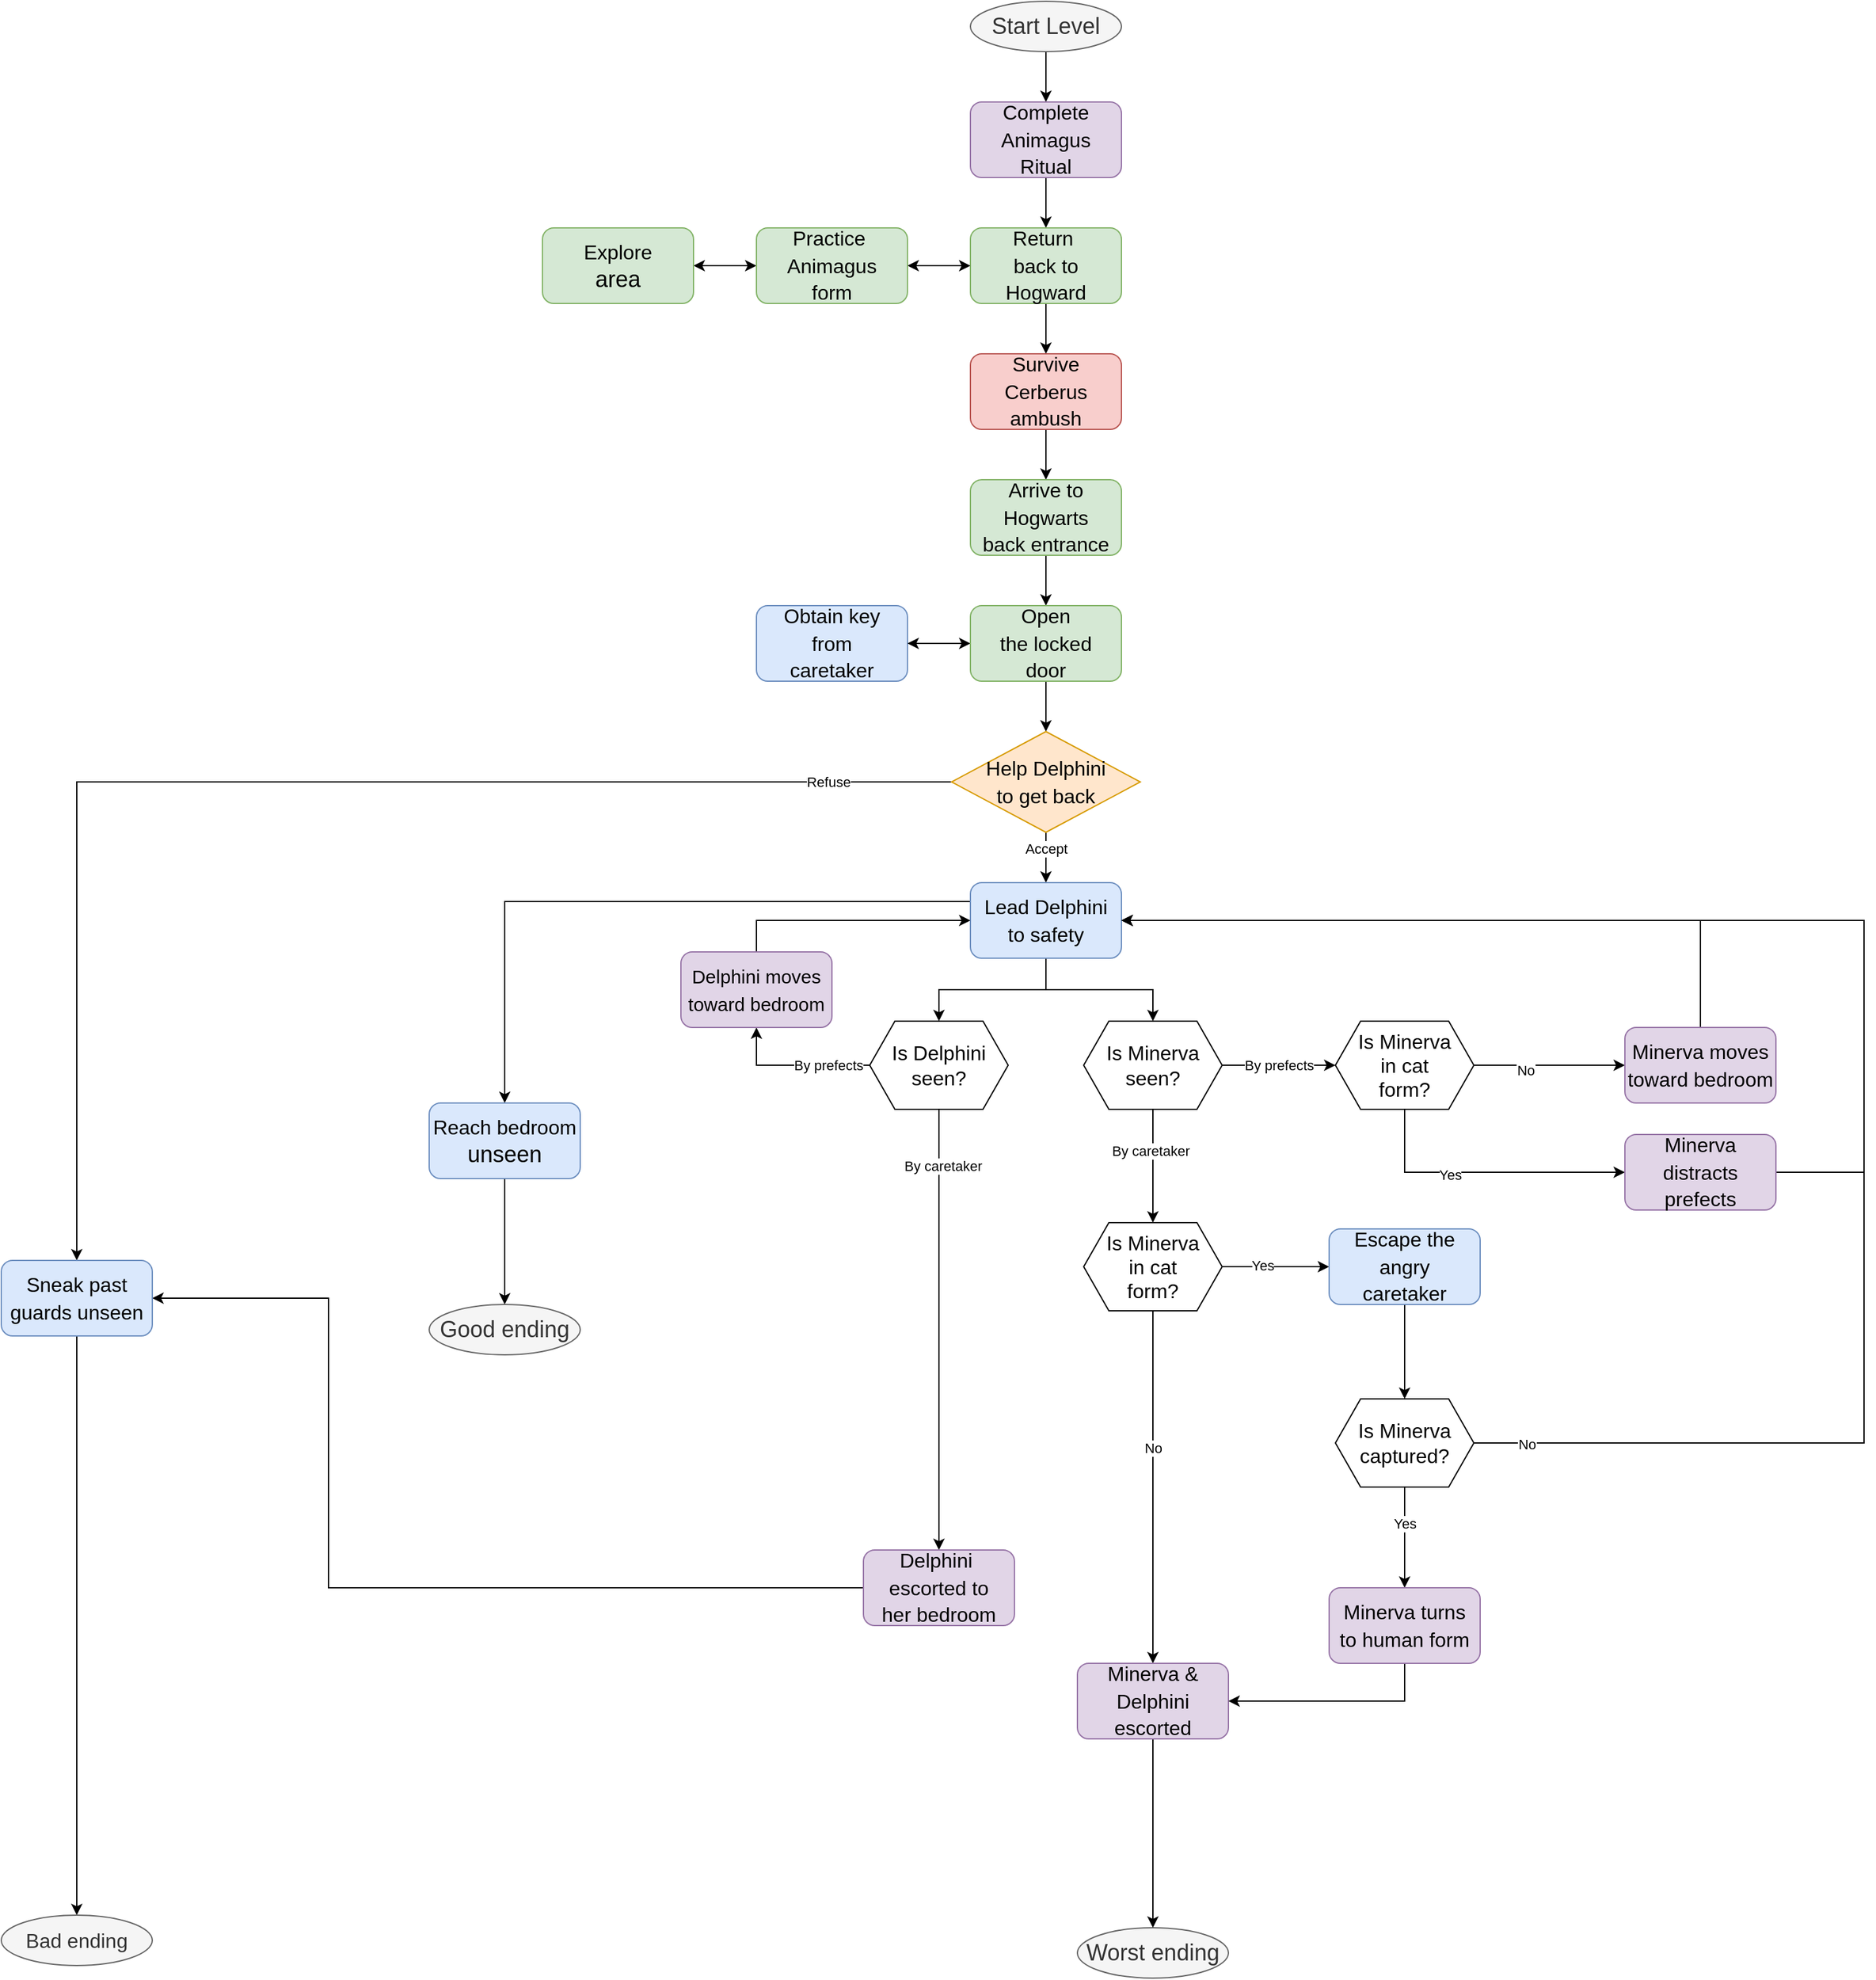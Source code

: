 <mxfile version="14.0.4" type="device"><diagram id="5aHZN79qbHf6LZVzwvif" name="Page-1"><mxGraphModel dx="2489" dy="762" grid="1" gridSize="10" guides="1" tooltips="1" connect="1" arrows="1" fold="1" page="1" pageScale="1" pageWidth="827" pageHeight="1169" math="0" shadow="0"><root><mxCell id="0"/><mxCell id="1" parent="0"/><mxCell id="HFCb8Gb4e5VEzoSEDs5D-9" style="edgeStyle=orthogonalEdgeStyle;rounded=0;orthogonalLoop=1;jettySize=auto;html=1;entryX=0.5;entryY=0;entryDx=0;entryDy=0;startArrow=none;startFill=0;" parent="1" source="HFCb8Gb4e5VEzoSEDs5D-1" target="HFCb8Gb4e5VEzoSEDs5D-2" edge="1"><mxGeometry relative="1" as="geometry"/></mxCell><mxCell id="HFCb8Gb4e5VEzoSEDs5D-1" value="Start Level" style="ellipse;whiteSpace=wrap;html=1;labelBackgroundColor=none;fontColor=#333333;fillColor=#f5f5f5;strokeColor=#666666;fontSize=18;" parent="1" vertex="1"><mxGeometry x="360" y="20" width="120" height="40" as="geometry"/></mxCell><mxCell id="HFCb8Gb4e5VEzoSEDs5D-10" style="edgeStyle=orthogonalEdgeStyle;rounded=0;orthogonalLoop=1;jettySize=auto;html=1;entryX=0.5;entryY=0;entryDx=0;entryDy=0;startArrow=none;startFill=0;" parent="1" source="HFCb8Gb4e5VEzoSEDs5D-2" target="HFCb8Gb4e5VEzoSEDs5D-3" edge="1"><mxGeometry relative="1" as="geometry"/></mxCell><mxCell id="HFCb8Gb4e5VEzoSEDs5D-2" value="&lt;span style=&quot;font-size: 16px&quot;&gt;Complete&lt;br&gt;Animagus&lt;br&gt;Ritual&lt;br&gt;&lt;/span&gt;" style="rounded=1;whiteSpace=wrap;html=1;labelBackgroundColor=none;fillColor=#e1d5e7;strokeColor=#9673a6;fontSize=18;" parent="1" vertex="1"><mxGeometry x="360" y="100" width="120" height="60" as="geometry"/></mxCell><mxCell id="HFCb8Gb4e5VEzoSEDs5D-11" style="edgeStyle=orthogonalEdgeStyle;rounded=0;orthogonalLoop=1;jettySize=auto;html=1;entryX=0.5;entryY=0;entryDx=0;entryDy=0;startArrow=none;startFill=0;" parent="1" source="HFCb8Gb4e5VEzoSEDs5D-3" target="HFCb8Gb4e5VEzoSEDs5D-4" edge="1"><mxGeometry relative="1" as="geometry"/></mxCell><mxCell id="HFCb8Gb4e5VEzoSEDs5D-3" value="&lt;font style=&quot;font-size: 16px&quot;&gt;Return&amp;nbsp;&lt;br&gt;back to&lt;br&gt;Hogward&lt;/font&gt;" style="rounded=1;whiteSpace=wrap;html=1;labelBackgroundColor=none;fillColor=#d5e8d4;strokeColor=#82b366;fontSize=18;" parent="1" vertex="1"><mxGeometry x="360" y="200" width="120" height="60" as="geometry"/></mxCell><mxCell id="HFCb8Gb4e5VEzoSEDs5D-12" style="edgeStyle=orthogonalEdgeStyle;rounded=0;orthogonalLoop=1;jettySize=auto;html=1;startArrow=none;startFill=0;" parent="1" source="HFCb8Gb4e5VEzoSEDs5D-4" target="HFCb8Gb4e5VEzoSEDs5D-5" edge="1"><mxGeometry relative="1" as="geometry"/></mxCell><mxCell id="HFCb8Gb4e5VEzoSEDs5D-4" value="&lt;font style=&quot;font-size: 16px&quot;&gt;Survive&lt;br&gt;Cerberus&lt;br&gt;ambush&lt;/font&gt;" style="rounded=1;whiteSpace=wrap;html=1;labelBackgroundColor=none;fillColor=#f8cecc;strokeColor=#b85450;fontSize=18;" parent="1" vertex="1"><mxGeometry x="360" y="300" width="120" height="60" as="geometry"/></mxCell><mxCell id="HFCb8Gb4e5VEzoSEDs5D-13" style="edgeStyle=orthogonalEdgeStyle;rounded=0;orthogonalLoop=1;jettySize=auto;html=1;entryX=0.5;entryY=0;entryDx=0;entryDy=0;startArrow=none;startFill=0;" parent="1" source="HFCb8Gb4e5VEzoSEDs5D-5" target="HFCb8Gb4e5VEzoSEDs5D-7" edge="1"><mxGeometry relative="1" as="geometry"/></mxCell><mxCell id="HFCb8Gb4e5VEzoSEDs5D-5" value="&lt;font style=&quot;font-size: 16px&quot;&gt;Arrive to&lt;br&gt;Hogwarts&lt;br&gt;back entrance&lt;/font&gt;" style="rounded=1;whiteSpace=wrap;html=1;labelBackgroundColor=none;fillColor=#d5e8d4;strokeColor=#82b366;fontSize=18;" parent="1" vertex="1"><mxGeometry x="360" y="400" width="120" height="60" as="geometry"/></mxCell><mxCell id="HFCb8Gb4e5VEzoSEDs5D-6" value="&lt;font style=&quot;font-size: 16px&quot;&gt;Obtain key&lt;br&gt;from&lt;br&gt;caretaker&lt;br&gt;&lt;/font&gt;" style="rounded=1;whiteSpace=wrap;html=1;labelBackgroundColor=none;fillColor=#dae8fc;strokeColor=#6c8ebf;fontSize=18;" parent="1" vertex="1"><mxGeometry x="190" y="500" width="120" height="60" as="geometry"/></mxCell><mxCell id="HFCb8Gb4e5VEzoSEDs5D-8" style="edgeStyle=orthogonalEdgeStyle;rounded=0;orthogonalLoop=1;jettySize=auto;html=1;entryX=1;entryY=0.5;entryDx=0;entryDy=0;startArrow=classic;startFill=1;" parent="1" source="HFCb8Gb4e5VEzoSEDs5D-7" target="HFCb8Gb4e5VEzoSEDs5D-6" edge="1"><mxGeometry relative="1" as="geometry"/></mxCell><mxCell id="HFCb8Gb4e5VEzoSEDs5D-17" style="edgeStyle=orthogonalEdgeStyle;rounded=0;orthogonalLoop=1;jettySize=auto;html=1;startArrow=none;startFill=0;" parent="1" source="HFCb8Gb4e5VEzoSEDs5D-7" target="HFCb8Gb4e5VEzoSEDs5D-16" edge="1"><mxGeometry relative="1" as="geometry"/></mxCell><mxCell id="HFCb8Gb4e5VEzoSEDs5D-7" value="&lt;font style=&quot;font-size: 16px&quot;&gt;Open&lt;br&gt;the locked&lt;br&gt;door&lt;/font&gt;" style="rounded=1;whiteSpace=wrap;html=1;labelBackgroundColor=none;fillColor=#d5e8d4;strokeColor=#82b366;fontSize=18;" parent="1" vertex="1"><mxGeometry x="360" y="500" width="120" height="60" as="geometry"/></mxCell><mxCell id="HFCb8Gb4e5VEzoSEDs5D-15" style="edgeStyle=orthogonalEdgeStyle;rounded=0;orthogonalLoop=1;jettySize=auto;html=1;entryX=0;entryY=0.5;entryDx=0;entryDy=0;startArrow=classic;startFill=1;" parent="1" source="HFCb8Gb4e5VEzoSEDs5D-14" target="HFCb8Gb4e5VEzoSEDs5D-3" edge="1"><mxGeometry relative="1" as="geometry"/></mxCell><mxCell id="HFCb8Gb4e5VEzoSEDs5D-27" style="edgeStyle=orthogonalEdgeStyle;rounded=0;orthogonalLoop=1;jettySize=auto;html=1;entryX=1;entryY=0.5;entryDx=0;entryDy=0;startArrow=classic;startFill=1;" parent="1" source="HFCb8Gb4e5VEzoSEDs5D-14" target="HFCb8Gb4e5VEzoSEDs5D-26" edge="1"><mxGeometry relative="1" as="geometry"/></mxCell><mxCell id="HFCb8Gb4e5VEzoSEDs5D-14" value="&lt;font style=&quot;font-size: 16px&quot;&gt;Practice&amp;nbsp;&lt;br&gt;Animagus&lt;br&gt;form&lt;/font&gt;" style="rounded=1;whiteSpace=wrap;html=1;labelBackgroundColor=none;fillColor=#d5e8d4;strokeColor=#82b366;fontSize=18;" parent="1" vertex="1"><mxGeometry x="190" y="200" width="120" height="60" as="geometry"/></mxCell><mxCell id="HFCb8Gb4e5VEzoSEDs5D-19" style="edgeStyle=orthogonalEdgeStyle;rounded=0;orthogonalLoop=1;jettySize=auto;html=1;startArrow=none;startFill=0;" parent="1" source="HFCb8Gb4e5VEzoSEDs5D-16" target="HFCb8Gb4e5VEzoSEDs5D-18" edge="1"><mxGeometry relative="1" as="geometry"/></mxCell><mxCell id="HFCb8Gb4e5VEzoSEDs5D-88" value="Accept" style="edgeLabel;html=1;align=center;verticalAlign=middle;resizable=0;points=[];" parent="HFCb8Gb4e5VEzoSEDs5D-19" vertex="1" connectable="0"><mxGeometry x="-0.368" relative="1" as="geometry"><mxPoint as="offset"/></mxGeometry></mxCell><mxCell id="HFCb8Gb4e5VEzoSEDs5D-89" style="edgeStyle=orthogonalEdgeStyle;rounded=0;orthogonalLoop=1;jettySize=auto;html=1;startArrow=none;startFill=0;entryX=0.5;entryY=0;entryDx=0;entryDy=0;" parent="1" source="HFCb8Gb4e5VEzoSEDs5D-16" target="HFCb8Gb4e5VEzoSEDs5D-91" edge="1"><mxGeometry relative="1" as="geometry"><mxPoint x="-220" y="670" as="targetPoint"/><Array as="points"><mxPoint x="-350" y="640"/></Array></mxGeometry></mxCell><mxCell id="HFCb8Gb4e5VEzoSEDs5D-90" value="Refuse" style="edgeLabel;html=1;align=center;verticalAlign=middle;resizable=0;points=[];" parent="HFCb8Gb4e5VEzoSEDs5D-89" vertex="1" connectable="0"><mxGeometry x="-0.817" relative="1" as="geometry"><mxPoint as="offset"/></mxGeometry></mxCell><mxCell id="HFCb8Gb4e5VEzoSEDs5D-16" value="&lt;span style=&quot;font-size: 16px&quot;&gt;Help Delphini&lt;br&gt;to get back&lt;br&gt;&lt;/span&gt;" style="rhombus;whiteSpace=wrap;html=1;labelBackgroundColor=none;fontSize=18;fillColor=#ffe6cc;strokeColor=#d79b00;" parent="1" vertex="1"><mxGeometry x="345" y="600" width="150" height="80" as="geometry"/></mxCell><mxCell id="HFCb8Gb4e5VEzoSEDs5D-43" style="edgeStyle=orthogonalEdgeStyle;rounded=0;orthogonalLoop=1;jettySize=auto;html=1;entryX=0.5;entryY=0;entryDx=0;entryDy=0;startArrow=none;startFill=0;" parent="1" source="HFCb8Gb4e5VEzoSEDs5D-18" target="HFCb8Gb4e5VEzoSEDs5D-30" edge="1"><mxGeometry relative="1" as="geometry"/></mxCell><mxCell id="HFCb8Gb4e5VEzoSEDs5D-45" style="edgeStyle=orthogonalEdgeStyle;rounded=0;orthogonalLoop=1;jettySize=auto;html=1;entryX=0.5;entryY=0;entryDx=0;entryDy=0;startArrow=none;startFill=0;" parent="1" source="HFCb8Gb4e5VEzoSEDs5D-18" target="HFCb8Gb4e5VEzoSEDs5D-44" edge="1"><mxGeometry relative="1" as="geometry"/></mxCell><mxCell id="HFCb8Gb4e5VEzoSEDs5D-81" style="edgeStyle=orthogonalEdgeStyle;rounded=0;orthogonalLoop=1;jettySize=auto;html=1;exitX=0;exitY=0.25;exitDx=0;exitDy=0;startArrow=none;startFill=0;entryX=0.5;entryY=0;entryDx=0;entryDy=0;" parent="1" source="HFCb8Gb4e5VEzoSEDs5D-18" target="HFCb8Gb4e5VEzoSEDs5D-84" edge="1"><mxGeometry relative="1" as="geometry"><mxPoint x="-10" y="1010" as="targetPoint"/></mxGeometry></mxCell><mxCell id="HFCb8Gb4e5VEzoSEDs5D-18" value="&lt;font style=&quot;font-size: 16px&quot;&gt;Lead Delphini&lt;br&gt;to safety&lt;/font&gt;" style="rounded=1;whiteSpace=wrap;html=1;labelBackgroundColor=none;fillColor=#dae8fc;strokeColor=#6c8ebf;fontSize=18;" parent="1" vertex="1"><mxGeometry x="360" y="720" width="120" height="60" as="geometry"/></mxCell><mxCell id="HFCb8Gb4e5VEzoSEDs5D-24" value="Worst ending" style="ellipse;whiteSpace=wrap;html=1;labelBackgroundColor=none;fontColor=#333333;fillColor=#f5f5f5;strokeColor=#666666;fontSize=18;" parent="1" vertex="1"><mxGeometry x="445" y="1550" width="120" height="40" as="geometry"/></mxCell><mxCell id="HFCb8Gb4e5VEzoSEDs5D-26" value="&lt;span style=&quot;font-size: 16px&quot;&gt;Explore&lt;br&gt;&lt;/span&gt;area" style="rounded=1;whiteSpace=wrap;html=1;labelBackgroundColor=none;fillColor=#d5e8d4;strokeColor=#82b366;fontSize=18;" parent="1" vertex="1"><mxGeometry x="20" y="200" width="120" height="60" as="geometry"/></mxCell><mxCell id="HFCb8Gb4e5VEzoSEDs5D-34" style="edgeStyle=orthogonalEdgeStyle;rounded=0;orthogonalLoop=1;jettySize=auto;html=1;exitX=0;exitY=0.5;exitDx=0;exitDy=0;entryX=0.5;entryY=1;entryDx=0;entryDy=0;startArrow=none;startFill=0;" parent="1" source="HFCb8Gb4e5VEzoSEDs5D-30" target="HFCb8Gb4e5VEzoSEDs5D-33" edge="1"><mxGeometry relative="1" as="geometry"/></mxCell><mxCell id="HFCb8Gb4e5VEzoSEDs5D-36" value="By prefects" style="edgeLabel;html=1;align=center;verticalAlign=middle;resizable=0;points=[];" parent="HFCb8Gb4e5VEzoSEDs5D-34" vertex="1" connectable="0"><mxGeometry x="0.186" y="-1" relative="1" as="geometry"><mxPoint x="38" y="1" as="offset"/></mxGeometry></mxCell><mxCell id="HFCb8Gb4e5VEzoSEDs5D-39" style="edgeStyle=orthogonalEdgeStyle;rounded=0;orthogonalLoop=1;jettySize=auto;html=1;entryX=0.5;entryY=0;entryDx=0;entryDy=0;startArrow=none;startFill=0;" parent="1" source="HFCb8Gb4e5VEzoSEDs5D-30" target="HFCb8Gb4e5VEzoSEDs5D-38" edge="1"><mxGeometry relative="1" as="geometry"/></mxCell><mxCell id="HFCb8Gb4e5VEzoSEDs5D-42" value="By caretaker" style="edgeLabel;html=1;align=center;verticalAlign=middle;resizable=0;points=[];" parent="HFCb8Gb4e5VEzoSEDs5D-39" vertex="1" connectable="0"><mxGeometry x="-0.742" y="3" relative="1" as="geometry"><mxPoint as="offset"/></mxGeometry></mxCell><mxCell id="HFCb8Gb4e5VEzoSEDs5D-30" value="&lt;font style=&quot;font-size: 16px&quot;&gt;Is Delphini&lt;br&gt;seen?&lt;br&gt;&lt;/font&gt;" style="shape=hexagon;perimeter=hexagonPerimeter2;whiteSpace=wrap;html=1;fixedSize=1;" parent="1" vertex="1"><mxGeometry x="280" y="830" width="110" height="70" as="geometry"/></mxCell><mxCell id="HFCb8Gb4e5VEzoSEDs5D-35" style="edgeStyle=orthogonalEdgeStyle;rounded=0;orthogonalLoop=1;jettySize=auto;html=1;entryX=0;entryY=0.5;entryDx=0;entryDy=0;startArrow=none;startFill=0;" parent="1" source="HFCb8Gb4e5VEzoSEDs5D-33" target="HFCb8Gb4e5VEzoSEDs5D-18" edge="1"><mxGeometry relative="1" as="geometry"><Array as="points"><mxPoint x="190" y="750"/></Array></mxGeometry></mxCell><mxCell id="HFCb8Gb4e5VEzoSEDs5D-33" value="&lt;span style=&quot;font-size: 15px&quot;&gt;Delphini moves&lt;br&gt;toward bedroom&lt;br&gt;&lt;/span&gt;" style="rounded=1;whiteSpace=wrap;html=1;labelBackgroundColor=none;fillColor=#e1d5e7;strokeColor=#9673a6;fontSize=18;" parent="1" vertex="1"><mxGeometry x="130" y="775" width="120" height="60" as="geometry"/></mxCell><mxCell id="TWP3TbmR3c7AnaZpB7Ox-2" style="edgeStyle=orthogonalEdgeStyle;rounded=0;orthogonalLoop=1;jettySize=auto;html=1;entryX=1;entryY=0.5;entryDx=0;entryDy=0;" edge="1" parent="1" source="HFCb8Gb4e5VEzoSEDs5D-38" target="HFCb8Gb4e5VEzoSEDs5D-91"><mxGeometry relative="1" as="geometry"><Array as="points"><mxPoint x="-150" y="1280"/><mxPoint x="-150" y="1050"/></Array></mxGeometry></mxCell><mxCell id="HFCb8Gb4e5VEzoSEDs5D-38" value="&lt;span style=&quot;font-size: 16px&quot;&gt;Delphini&amp;nbsp;&lt;br&gt;escorted to&lt;br&gt;her bedroom&lt;br&gt;&lt;/span&gt;" style="rounded=1;whiteSpace=wrap;html=1;labelBackgroundColor=none;fillColor=#e1d5e7;strokeColor=#9673a6;fontSize=18;" parent="1" vertex="1"><mxGeometry x="275" y="1250" width="120" height="60" as="geometry"/></mxCell><mxCell id="HFCb8Gb4e5VEzoSEDs5D-52" style="edgeStyle=orthogonalEdgeStyle;rounded=0;orthogonalLoop=1;jettySize=auto;html=1;startArrow=none;startFill=0;" parent="1" source="HFCb8Gb4e5VEzoSEDs5D-44" target="HFCb8Gb4e5VEzoSEDs5D-51" edge="1"><mxGeometry relative="1" as="geometry"/></mxCell><mxCell id="HFCb8Gb4e5VEzoSEDs5D-53" value="By caretaker" style="edgeLabel;html=1;align=center;verticalAlign=middle;resizable=0;points=[];" parent="HFCb8Gb4e5VEzoSEDs5D-52" vertex="1" connectable="0"><mxGeometry x="-0.267" y="-2" relative="1" as="geometry"><mxPoint as="offset"/></mxGeometry></mxCell><mxCell id="HFCb8Gb4e5VEzoSEDs5D-55" value="By prefects" style="edgeStyle=orthogonalEdgeStyle;rounded=0;orthogonalLoop=1;jettySize=auto;html=1;entryX=0;entryY=0.5;entryDx=0;entryDy=0;startArrow=none;startFill=0;" parent="1" source="HFCb8Gb4e5VEzoSEDs5D-44" target="HFCb8Gb4e5VEzoSEDs5D-54" edge="1"><mxGeometry relative="1" as="geometry"/></mxCell><mxCell id="HFCb8Gb4e5VEzoSEDs5D-44" value="&lt;font style=&quot;font-size: 16px&quot;&gt;Is Minerva&lt;br&gt;seen?&lt;br&gt;&lt;/font&gt;" style="shape=hexagon;perimeter=hexagonPerimeter2;whiteSpace=wrap;html=1;fixedSize=1;" parent="1" vertex="1"><mxGeometry x="450" y="830" width="110" height="70" as="geometry"/></mxCell><mxCell id="HFCb8Gb4e5VEzoSEDs5D-56" style="edgeStyle=orthogonalEdgeStyle;rounded=0;orthogonalLoop=1;jettySize=auto;html=1;startArrow=none;startFill=0;entryX=0.5;entryY=0;entryDx=0;entryDy=0;" parent="1" source="HFCb8Gb4e5VEzoSEDs5D-51" target="HFCb8Gb4e5VEzoSEDs5D-58" edge="1"><mxGeometry relative="1" as="geometry"><mxPoint x="505" y="1160" as="targetPoint"/></mxGeometry></mxCell><mxCell id="HFCb8Gb4e5VEzoSEDs5D-57" value="No" style="edgeLabel;html=1;align=center;verticalAlign=middle;resizable=0;points=[];" parent="HFCb8Gb4e5VEzoSEDs5D-56" vertex="1" connectable="0"><mxGeometry x="-0.22" relative="1" as="geometry"><mxPoint as="offset"/></mxGeometry></mxCell><mxCell id="HFCb8Gb4e5VEzoSEDs5D-62" style="edgeStyle=orthogonalEdgeStyle;rounded=0;orthogonalLoop=1;jettySize=auto;html=1;entryX=0;entryY=0.5;entryDx=0;entryDy=0;startArrow=none;startFill=0;" parent="1" source="HFCb8Gb4e5VEzoSEDs5D-51" target="HFCb8Gb4e5VEzoSEDs5D-61" edge="1"><mxGeometry relative="1" as="geometry"/></mxCell><mxCell id="HFCb8Gb4e5VEzoSEDs5D-63" value="Yes" style="edgeLabel;html=1;align=center;verticalAlign=middle;resizable=0;points=[];" parent="HFCb8Gb4e5VEzoSEDs5D-62" vertex="1" connectable="0"><mxGeometry x="-0.247" y="1" relative="1" as="geometry"><mxPoint as="offset"/></mxGeometry></mxCell><mxCell id="HFCb8Gb4e5VEzoSEDs5D-51" value="&lt;font style=&quot;font-size: 16px&quot;&gt;Is Minerva&lt;br&gt;in cat&lt;br&gt;form?&lt;br&gt;&lt;/font&gt;" style="shape=hexagon;perimeter=hexagonPerimeter2;whiteSpace=wrap;html=1;fixedSize=1;" parent="1" vertex="1"><mxGeometry x="450" y="990" width="110" height="70" as="geometry"/></mxCell><mxCell id="HFCb8Gb4e5VEzoSEDs5D-74" style="edgeStyle=orthogonalEdgeStyle;rounded=0;orthogonalLoop=1;jettySize=auto;html=1;entryX=0;entryY=0.5;entryDx=0;entryDy=0;startArrow=none;startFill=0;" parent="1" source="HFCb8Gb4e5VEzoSEDs5D-54" target="HFCb8Gb4e5VEzoSEDs5D-73" edge="1"><mxGeometry relative="1" as="geometry"/></mxCell><mxCell id="HFCb8Gb4e5VEzoSEDs5D-75" value="No" style="edgeLabel;html=1;align=center;verticalAlign=middle;resizable=0;points=[];" parent="HFCb8Gb4e5VEzoSEDs5D-74" vertex="1" connectable="0"><mxGeometry x="-0.317" y="-4" relative="1" as="geometry"><mxPoint as="offset"/></mxGeometry></mxCell><mxCell id="HFCb8Gb4e5VEzoSEDs5D-78" style="edgeStyle=orthogonalEdgeStyle;rounded=0;orthogonalLoop=1;jettySize=auto;html=1;entryX=0;entryY=0.5;entryDx=0;entryDy=0;startArrow=none;startFill=0;" parent="1" source="HFCb8Gb4e5VEzoSEDs5D-54" target="HFCb8Gb4e5VEzoSEDs5D-77" edge="1"><mxGeometry relative="1" as="geometry"><Array as="points"><mxPoint x="705" y="950"/></Array></mxGeometry></mxCell><mxCell id="HFCb8Gb4e5VEzoSEDs5D-79" value="Yes" style="edgeLabel;html=1;align=center;verticalAlign=middle;resizable=0;points=[];" parent="HFCb8Gb4e5VEzoSEDs5D-78" vertex="1" connectable="0"><mxGeometry x="-0.231" y="-2" relative="1" as="geometry"><mxPoint x="-1" as="offset"/></mxGeometry></mxCell><mxCell id="HFCb8Gb4e5VEzoSEDs5D-54" value="&lt;font style=&quot;font-size: 16px&quot;&gt;Is Minerva&lt;br&gt;in cat&lt;br&gt;form?&lt;br&gt;&lt;/font&gt;" style="shape=hexagon;perimeter=hexagonPerimeter2;whiteSpace=wrap;html=1;fixedSize=1;" parent="1" vertex="1"><mxGeometry x="650" y="830" width="110" height="70" as="geometry"/></mxCell><mxCell id="HFCb8Gb4e5VEzoSEDs5D-59" style="edgeStyle=orthogonalEdgeStyle;rounded=0;orthogonalLoop=1;jettySize=auto;html=1;startArrow=none;startFill=0;" parent="1" source="HFCb8Gb4e5VEzoSEDs5D-58" target="HFCb8Gb4e5VEzoSEDs5D-24" edge="1"><mxGeometry relative="1" as="geometry"/></mxCell><mxCell id="HFCb8Gb4e5VEzoSEDs5D-58" value="&lt;span style=&quot;font-size: 16px&quot;&gt;Minerva &amp;amp;&lt;br&gt;Delphini&lt;br&gt;escorted&lt;br&gt;&lt;/span&gt;" style="rounded=1;whiteSpace=wrap;html=1;labelBackgroundColor=none;fillColor=#e1d5e7;strokeColor=#9673a6;fontSize=18;" parent="1" vertex="1"><mxGeometry x="445" y="1340" width="120" height="60" as="geometry"/></mxCell><mxCell id="HFCb8Gb4e5VEzoSEDs5D-65" style="edgeStyle=orthogonalEdgeStyle;rounded=0;orthogonalLoop=1;jettySize=auto;html=1;startArrow=none;startFill=0;" parent="1" source="HFCb8Gb4e5VEzoSEDs5D-61" target="HFCb8Gb4e5VEzoSEDs5D-64" edge="1"><mxGeometry relative="1" as="geometry"/></mxCell><mxCell id="HFCb8Gb4e5VEzoSEDs5D-61" value="&lt;span style=&quot;font-size: 16px&quot;&gt;Escape the&lt;br&gt;angry&lt;br&gt;caretaker&lt;br&gt;&lt;/span&gt;" style="rounded=1;whiteSpace=wrap;html=1;labelBackgroundColor=none;fillColor=#dae8fc;strokeColor=#6c8ebf;fontSize=18;" parent="1" vertex="1"><mxGeometry x="645" y="995" width="120" height="60" as="geometry"/></mxCell><mxCell id="HFCb8Gb4e5VEzoSEDs5D-67" style="edgeStyle=orthogonalEdgeStyle;rounded=0;orthogonalLoop=1;jettySize=auto;html=1;startArrow=none;startFill=0;" parent="1" source="HFCb8Gb4e5VEzoSEDs5D-64" target="HFCb8Gb4e5VEzoSEDs5D-66" edge="1"><mxGeometry relative="1" as="geometry"/></mxCell><mxCell id="HFCb8Gb4e5VEzoSEDs5D-69" value="Yes" style="edgeLabel;html=1;align=center;verticalAlign=middle;resizable=0;points=[];" parent="HFCb8Gb4e5VEzoSEDs5D-67" vertex="1" connectable="0"><mxGeometry x="-0.283" relative="1" as="geometry"><mxPoint as="offset"/></mxGeometry></mxCell><mxCell id="HFCb8Gb4e5VEzoSEDs5D-71" style="edgeStyle=orthogonalEdgeStyle;rounded=0;orthogonalLoop=1;jettySize=auto;html=1;entryX=1;entryY=0.5;entryDx=0;entryDy=0;startArrow=none;startFill=0;" parent="1" source="HFCb8Gb4e5VEzoSEDs5D-64" target="HFCb8Gb4e5VEzoSEDs5D-18" edge="1"><mxGeometry relative="1" as="geometry"><Array as="points"><mxPoint x="1070" y="1165"/><mxPoint x="1070" y="750"/></Array></mxGeometry></mxCell><mxCell id="HFCb8Gb4e5VEzoSEDs5D-72" value="No" style="edgeLabel;html=1;align=center;verticalAlign=middle;resizable=0;points=[];" parent="HFCb8Gb4e5VEzoSEDs5D-71" vertex="1" connectable="0"><mxGeometry x="-0.936" y="-1" relative="1" as="geometry"><mxPoint as="offset"/></mxGeometry></mxCell><mxCell id="HFCb8Gb4e5VEzoSEDs5D-64" value="&lt;font style=&quot;font-size: 16px&quot;&gt;Is Minerva&lt;br&gt;captured?&lt;br&gt;&lt;/font&gt;" style="shape=hexagon;perimeter=hexagonPerimeter2;whiteSpace=wrap;html=1;fixedSize=1;" parent="1" vertex="1"><mxGeometry x="650" y="1130" width="110" height="70" as="geometry"/></mxCell><mxCell id="HFCb8Gb4e5VEzoSEDs5D-68" style="edgeStyle=orthogonalEdgeStyle;rounded=0;orthogonalLoop=1;jettySize=auto;html=1;entryX=1;entryY=0.5;entryDx=0;entryDy=0;startArrow=none;startFill=0;" parent="1" source="HFCb8Gb4e5VEzoSEDs5D-66" target="HFCb8Gb4e5VEzoSEDs5D-58" edge="1"><mxGeometry relative="1" as="geometry"><Array as="points"><mxPoint x="705" y="1370"/></Array></mxGeometry></mxCell><mxCell id="HFCb8Gb4e5VEzoSEDs5D-66" value="&lt;span style=&quot;font-size: 16px&quot;&gt;Minerva turns&lt;br&gt;to human form&lt;br&gt;&lt;/span&gt;" style="rounded=1;whiteSpace=wrap;html=1;labelBackgroundColor=none;fillColor=#e1d5e7;strokeColor=#9673a6;fontSize=18;" parent="1" vertex="1"><mxGeometry x="645" y="1280" width="120" height="60" as="geometry"/></mxCell><mxCell id="HFCb8Gb4e5VEzoSEDs5D-76" style="edgeStyle=orthogonalEdgeStyle;rounded=0;orthogonalLoop=1;jettySize=auto;html=1;entryX=1;entryY=0.5;entryDx=0;entryDy=0;startArrow=none;startFill=0;" parent="1" source="HFCb8Gb4e5VEzoSEDs5D-73" target="HFCb8Gb4e5VEzoSEDs5D-18" edge="1"><mxGeometry relative="1" as="geometry"><Array as="points"><mxPoint x="940" y="750"/></Array></mxGeometry></mxCell><mxCell id="HFCb8Gb4e5VEzoSEDs5D-73" value="&lt;span style=&quot;font-size: 16px&quot;&gt;Minerva moves&lt;br&gt;toward bedroom&lt;br&gt;&lt;/span&gt;" style="rounded=1;whiteSpace=wrap;html=1;labelBackgroundColor=none;fillColor=#e1d5e7;strokeColor=#9673a6;fontSize=18;" parent="1" vertex="1"><mxGeometry x="880" y="835" width="120" height="60" as="geometry"/></mxCell><mxCell id="HFCb8Gb4e5VEzoSEDs5D-80" style="edgeStyle=orthogonalEdgeStyle;rounded=0;orthogonalLoop=1;jettySize=auto;html=1;startArrow=none;startFill=0;entryX=1;entryY=0.5;entryDx=0;entryDy=0;" parent="1" source="HFCb8Gb4e5VEzoSEDs5D-77" target="HFCb8Gb4e5VEzoSEDs5D-18" edge="1"><mxGeometry relative="1" as="geometry"><mxPoint x="1150" y="700" as="targetPoint"/><Array as="points"><mxPoint x="1070" y="950"/><mxPoint x="1070" y="750"/></Array></mxGeometry></mxCell><mxCell id="HFCb8Gb4e5VEzoSEDs5D-77" value="&lt;span style=&quot;font-size: 16px&quot;&gt;Minerva distracts&lt;br&gt;prefects&lt;br&gt;&lt;/span&gt;" style="rounded=1;whiteSpace=wrap;html=1;labelBackgroundColor=none;fillColor=#e1d5e7;strokeColor=#9673a6;fontSize=18;" parent="1" vertex="1"><mxGeometry x="880" y="920" width="120" height="60" as="geometry"/></mxCell><mxCell id="HFCb8Gb4e5VEzoSEDs5D-87" style="edgeStyle=orthogonalEdgeStyle;rounded=0;orthogonalLoop=1;jettySize=auto;html=1;startArrow=none;startFill=0;" parent="1" source="HFCb8Gb4e5VEzoSEDs5D-84" target="HFCb8Gb4e5VEzoSEDs5D-86" edge="1"><mxGeometry relative="1" as="geometry"/></mxCell><mxCell id="HFCb8Gb4e5VEzoSEDs5D-84" value="&lt;span style=&quot;font-size: 16px&quot;&gt;Reach bedroom&lt;br&gt;&lt;/span&gt;unseen" style="rounded=1;whiteSpace=wrap;html=1;labelBackgroundColor=none;fillColor=#dae8fc;strokeColor=#6c8ebf;fontSize=18;" parent="1" vertex="1"><mxGeometry x="-70" y="895" width="120" height="60" as="geometry"/></mxCell><mxCell id="HFCb8Gb4e5VEzoSEDs5D-86" value="Good ending" style="ellipse;whiteSpace=wrap;html=1;labelBackgroundColor=none;fontColor=#333333;fillColor=#f5f5f5;strokeColor=#666666;fontSize=18;" parent="1" vertex="1"><mxGeometry x="-70" y="1055" width="120" height="40" as="geometry"/></mxCell><mxCell id="HFCb8Gb4e5VEzoSEDs5D-93" style="edgeStyle=orthogonalEdgeStyle;rounded=0;orthogonalLoop=1;jettySize=auto;html=1;entryX=0.5;entryY=0;entryDx=0;entryDy=0;startArrow=none;startFill=0;" parent="1" source="HFCb8Gb4e5VEzoSEDs5D-91" target="HFCb8Gb4e5VEzoSEDs5D-92" edge="1"><mxGeometry relative="1" as="geometry"/></mxCell><mxCell id="HFCb8Gb4e5VEzoSEDs5D-91" value="&lt;span style=&quot;font-size: 16px&quot;&gt;Sneak past guards unseen&lt;/span&gt;" style="rounded=1;whiteSpace=wrap;html=1;labelBackgroundColor=none;fillColor=#dae8fc;strokeColor=#6c8ebf;fontSize=18;" parent="1" vertex="1"><mxGeometry x="-410" y="1020" width="120" height="60" as="geometry"/></mxCell><mxCell id="HFCb8Gb4e5VEzoSEDs5D-92" value="&lt;font style=&quot;font-size: 16px&quot;&gt;Bad ending&lt;/font&gt;" style="ellipse;whiteSpace=wrap;html=1;labelBackgroundColor=none;fontColor=#333333;fillColor=#f5f5f5;strokeColor=#666666;fontSize=18;" parent="1" vertex="1"><mxGeometry x="-410" y="1540" width="120" height="40" as="geometry"/></mxCell></root></mxGraphModel></diagram></mxfile>